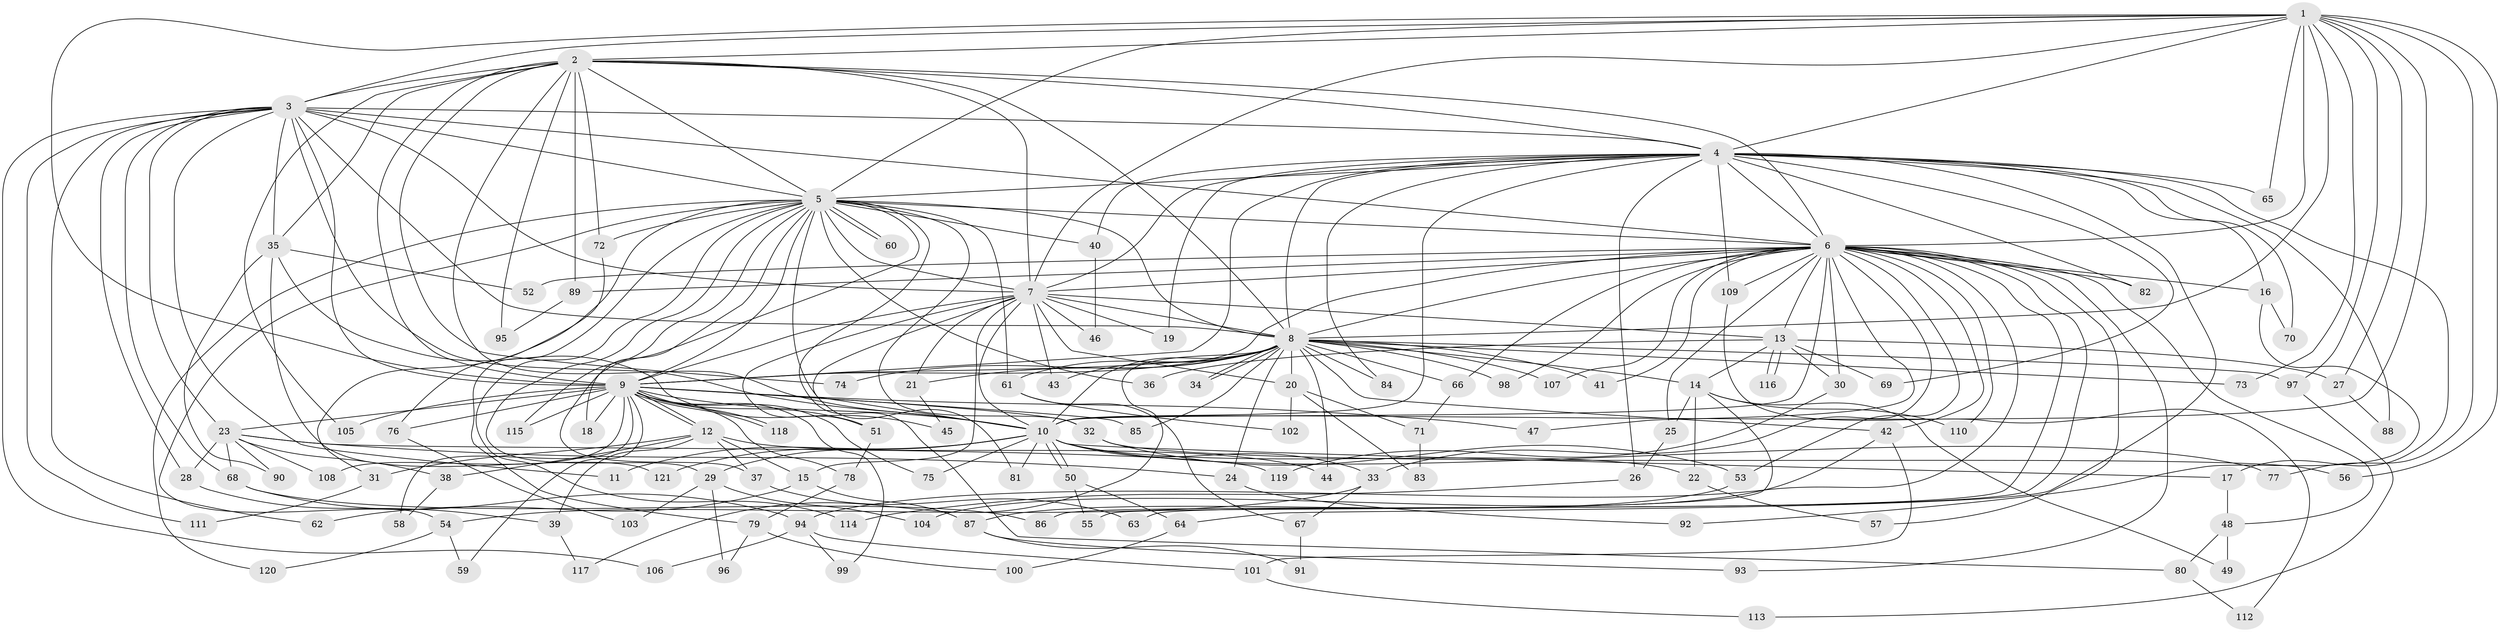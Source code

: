 // coarse degree distribution, {24: 0.011764705882352941, 16: 0.023529411764705882, 2: 0.3176470588235294, 15: 0.011764705882352941, 4: 0.12941176470588237, 3: 0.3058823529411765, 5: 0.023529411764705882, 26: 0.011764705882352941, 1: 0.047058823529411764, 7: 0.023529411764705882, 18: 0.011764705882352941, 8: 0.023529411764705882, 12: 0.011764705882352941, 13: 0.011764705882352941, 31: 0.011764705882352941, 23: 0.011764705882352941, 6: 0.011764705882352941}
// Generated by graph-tools (version 1.1) at 2025/36/03/04/25 23:36:30]
// undirected, 121 vertices, 267 edges
graph export_dot {
  node [color=gray90,style=filled];
  1;
  2;
  3;
  4;
  5;
  6;
  7;
  8;
  9;
  10;
  11;
  12;
  13;
  14;
  15;
  16;
  17;
  18;
  19;
  20;
  21;
  22;
  23;
  24;
  25;
  26;
  27;
  28;
  29;
  30;
  31;
  32;
  33;
  34;
  35;
  36;
  37;
  38;
  39;
  40;
  41;
  42;
  43;
  44;
  45;
  46;
  47;
  48;
  49;
  50;
  51;
  52;
  53;
  54;
  55;
  56;
  57;
  58;
  59;
  60;
  61;
  62;
  63;
  64;
  65;
  66;
  67;
  68;
  69;
  70;
  71;
  72;
  73;
  74;
  75;
  76;
  77;
  78;
  79;
  80;
  81;
  82;
  83;
  84;
  85;
  86;
  87;
  88;
  89;
  90;
  91;
  92;
  93;
  94;
  95;
  96;
  97;
  98;
  99;
  100;
  101;
  102;
  103;
  104;
  105;
  106;
  107;
  108;
  109;
  110;
  111;
  112;
  113;
  114;
  115;
  116;
  117;
  118;
  119;
  120;
  121;
  1 -- 2;
  1 -- 3;
  1 -- 4;
  1 -- 5;
  1 -- 6;
  1 -- 7;
  1 -- 8;
  1 -- 9;
  1 -- 10;
  1 -- 27;
  1 -- 56;
  1 -- 65;
  1 -- 73;
  1 -- 77;
  1 -- 97;
  2 -- 3;
  2 -- 4;
  2 -- 5;
  2 -- 6;
  2 -- 7;
  2 -- 8;
  2 -- 9;
  2 -- 10;
  2 -- 35;
  2 -- 72;
  2 -- 74;
  2 -- 89;
  2 -- 95;
  2 -- 105;
  3 -- 4;
  3 -- 5;
  3 -- 6;
  3 -- 7;
  3 -- 8;
  3 -- 9;
  3 -- 10;
  3 -- 11;
  3 -- 23;
  3 -- 28;
  3 -- 35;
  3 -- 62;
  3 -- 68;
  3 -- 106;
  3 -- 111;
  4 -- 5;
  4 -- 6;
  4 -- 7;
  4 -- 8;
  4 -- 9;
  4 -- 10;
  4 -- 16;
  4 -- 17;
  4 -- 19;
  4 -- 26;
  4 -- 40;
  4 -- 64;
  4 -- 65;
  4 -- 69;
  4 -- 70;
  4 -- 82;
  4 -- 84;
  4 -- 88;
  4 -- 109;
  5 -- 6;
  5 -- 7;
  5 -- 8;
  5 -- 9;
  5 -- 10;
  5 -- 18;
  5 -- 29;
  5 -- 31;
  5 -- 32;
  5 -- 36;
  5 -- 37;
  5 -- 40;
  5 -- 54;
  5 -- 60;
  5 -- 60;
  5 -- 61;
  5 -- 72;
  5 -- 79;
  5 -- 80;
  5 -- 114;
  5 -- 115;
  5 -- 120;
  6 -- 7;
  6 -- 8;
  6 -- 9;
  6 -- 10;
  6 -- 13;
  6 -- 16;
  6 -- 25;
  6 -- 30;
  6 -- 33;
  6 -- 41;
  6 -- 42;
  6 -- 47;
  6 -- 48;
  6 -- 52;
  6 -- 53;
  6 -- 57;
  6 -- 63;
  6 -- 66;
  6 -- 82;
  6 -- 86;
  6 -- 89;
  6 -- 93;
  6 -- 94;
  6 -- 98;
  6 -- 107;
  6 -- 109;
  6 -- 110;
  7 -- 8;
  7 -- 9;
  7 -- 10;
  7 -- 13;
  7 -- 15;
  7 -- 19;
  7 -- 20;
  7 -- 21;
  7 -- 43;
  7 -- 46;
  7 -- 51;
  7 -- 81;
  8 -- 9;
  8 -- 10;
  8 -- 14;
  8 -- 20;
  8 -- 21;
  8 -- 24;
  8 -- 34;
  8 -- 34;
  8 -- 41;
  8 -- 42;
  8 -- 43;
  8 -- 44;
  8 -- 61;
  8 -- 66;
  8 -- 73;
  8 -- 74;
  8 -- 84;
  8 -- 85;
  8 -- 97;
  8 -- 98;
  8 -- 107;
  8 -- 117;
  9 -- 10;
  9 -- 12;
  9 -- 12;
  9 -- 18;
  9 -- 23;
  9 -- 32;
  9 -- 47;
  9 -- 51;
  9 -- 58;
  9 -- 59;
  9 -- 75;
  9 -- 76;
  9 -- 78;
  9 -- 85;
  9 -- 99;
  9 -- 105;
  9 -- 108;
  9 -- 115;
  9 -- 118;
  9 -- 118;
  10 -- 11;
  10 -- 17;
  10 -- 22;
  10 -- 29;
  10 -- 33;
  10 -- 50;
  10 -- 50;
  10 -- 75;
  10 -- 77;
  10 -- 81;
  10 -- 121;
  12 -- 15;
  12 -- 31;
  12 -- 37;
  12 -- 38;
  12 -- 39;
  12 -- 44;
  13 -- 14;
  13 -- 27;
  13 -- 30;
  13 -- 36;
  13 -- 69;
  13 -- 116;
  13 -- 116;
  14 -- 22;
  14 -- 25;
  14 -- 49;
  14 -- 55;
  14 -- 110;
  15 -- 62;
  15 -- 87;
  16 -- 70;
  16 -- 92;
  17 -- 48;
  20 -- 71;
  20 -- 83;
  20 -- 102;
  21 -- 45;
  22 -- 57;
  23 -- 24;
  23 -- 28;
  23 -- 38;
  23 -- 68;
  23 -- 90;
  23 -- 108;
  23 -- 119;
  24 -- 92;
  25 -- 26;
  26 -- 114;
  27 -- 88;
  28 -- 39;
  29 -- 96;
  29 -- 103;
  29 -- 104;
  30 -- 119;
  31 -- 111;
  32 -- 53;
  32 -- 56;
  33 -- 54;
  33 -- 67;
  35 -- 45;
  35 -- 52;
  35 -- 90;
  35 -- 121;
  37 -- 63;
  38 -- 58;
  39 -- 117;
  40 -- 46;
  42 -- 101;
  42 -- 104;
  48 -- 49;
  48 -- 80;
  50 -- 55;
  50 -- 64;
  51 -- 78;
  53 -- 87;
  54 -- 59;
  54 -- 120;
  61 -- 67;
  61 -- 102;
  64 -- 100;
  66 -- 71;
  67 -- 91;
  68 -- 86;
  68 -- 94;
  71 -- 83;
  72 -- 76;
  76 -- 103;
  78 -- 79;
  79 -- 96;
  79 -- 100;
  80 -- 112;
  87 -- 91;
  87 -- 93;
  89 -- 95;
  94 -- 99;
  94 -- 101;
  94 -- 106;
  97 -- 113;
  101 -- 113;
  109 -- 112;
}
